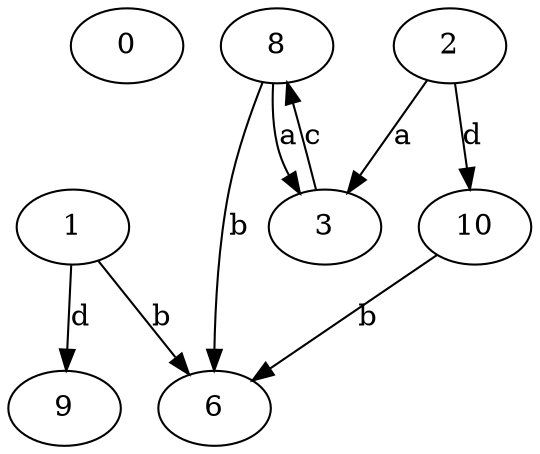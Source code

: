 strict digraph  {
0;
1;
2;
3;
6;
8;
9;
10;
1 -> 6  [label=b];
1 -> 9  [label=d];
2 -> 3  [label=a];
2 -> 10  [label=d];
3 -> 8  [label=c];
8 -> 3  [label=a];
8 -> 6  [label=b];
10 -> 6  [label=b];
}
